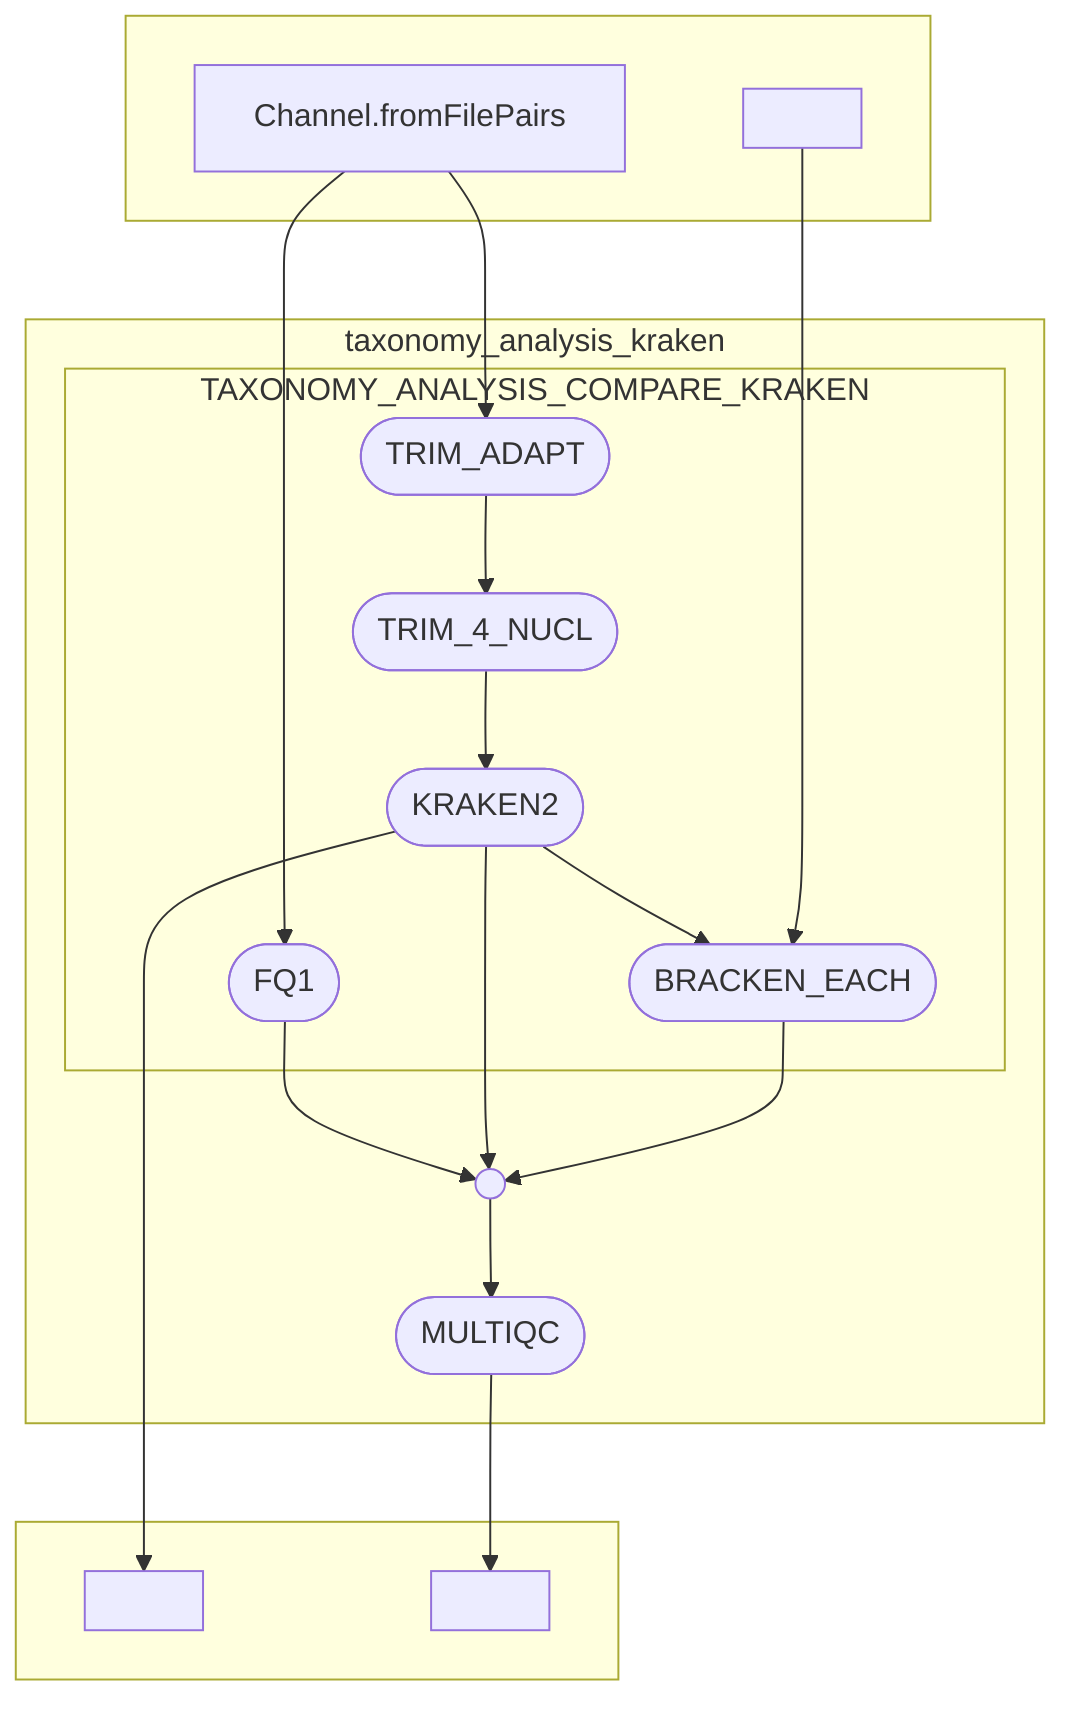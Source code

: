 flowchart TB
    subgraph " "
    v0["Channel.fromFilePairs"]
    v6[" "]
    end
    subgraph taxonomy_analysis_kraken
    subgraph TAXONOMY_ANALYSIS_COMPARE_KRAKEN
    v1([FQ1])
    v2([TRIM_ADAPT])
    v3([TRIM_4_NUCL])
    v4([KRAKEN2])
    v7([BRACKEN_EACH])
    end
    v11([MULTIQC])
    v8(( ))
    end
    subgraph " "
    v5[" "]
    v12[" "]
    end
    v0 --> v1
    v0 --> v2
    v1 --> v8
    v2 --> v3
    v3 --> v4
    v4 --> v7
    v4 --> v5
    v4 --> v8
    v6 --> v7
    v7 --> v8
    v8 --> v11
    v11 --> v12